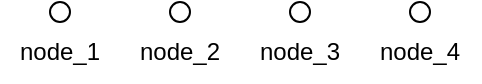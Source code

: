 <mxfile version="21.3.7" type="github">
  <diagram name="第 1 页" id="cJ6k0qE4HabqcFT23PVo">
    <mxGraphModel dx="1050" dy="541" grid="1" gridSize="10" guides="1" tooltips="1" connect="1" arrows="1" fold="1" page="1" pageScale="1" pageWidth="827" pageHeight="1169" math="0" shadow="0">
      <root>
        <mxCell id="0" />
        <mxCell id="1" parent="0" />
        <mxCell id="MrbBIvUEHU0NzrZTFn9o-1" value="" style="ellipse;whiteSpace=wrap;html=1;aspect=fixed;" vertex="1" parent="1">
          <mxGeometry x="220" y="100" width="10" height="10" as="geometry" />
        </mxCell>
        <mxCell id="MrbBIvUEHU0NzrZTFn9o-2" value="node_1" style="text;html=1;strokeColor=none;fillColor=none;align=center;verticalAlign=middle;whiteSpace=wrap;rounded=0;" vertex="1" parent="1">
          <mxGeometry x="195" y="110" width="60" height="30" as="geometry" />
        </mxCell>
        <mxCell id="MrbBIvUEHU0NzrZTFn9o-3" value="" style="ellipse;whiteSpace=wrap;html=1;aspect=fixed;" vertex="1" parent="1">
          <mxGeometry x="280" y="100" width="10" height="10" as="geometry" />
        </mxCell>
        <mxCell id="MrbBIvUEHU0NzrZTFn9o-4" value="node_2" style="text;html=1;strokeColor=none;fillColor=none;align=center;verticalAlign=middle;whiteSpace=wrap;rounded=0;" vertex="1" parent="1">
          <mxGeometry x="255" y="110" width="60" height="30" as="geometry" />
        </mxCell>
        <mxCell id="MrbBIvUEHU0NzrZTFn9o-7" value="" style="ellipse;whiteSpace=wrap;html=1;aspect=fixed;" vertex="1" parent="1">
          <mxGeometry x="340" y="100" width="10" height="10" as="geometry" />
        </mxCell>
        <mxCell id="MrbBIvUEHU0NzrZTFn9o-8" value="node_3" style="text;html=1;strokeColor=none;fillColor=none;align=center;verticalAlign=middle;whiteSpace=wrap;rounded=0;" vertex="1" parent="1">
          <mxGeometry x="315" y="110" width="60" height="30" as="geometry" />
        </mxCell>
        <mxCell id="MrbBIvUEHU0NzrZTFn9o-9" value="" style="ellipse;whiteSpace=wrap;html=1;aspect=fixed;" vertex="1" parent="1">
          <mxGeometry x="400" y="100" width="10" height="10" as="geometry" />
        </mxCell>
        <mxCell id="MrbBIvUEHU0NzrZTFn9o-10" value="node_4" style="text;html=1;strokeColor=none;fillColor=none;align=center;verticalAlign=middle;whiteSpace=wrap;rounded=0;" vertex="1" parent="1">
          <mxGeometry x="375" y="110" width="60" height="30" as="geometry" />
        </mxCell>
      </root>
    </mxGraphModel>
  </diagram>
</mxfile>

